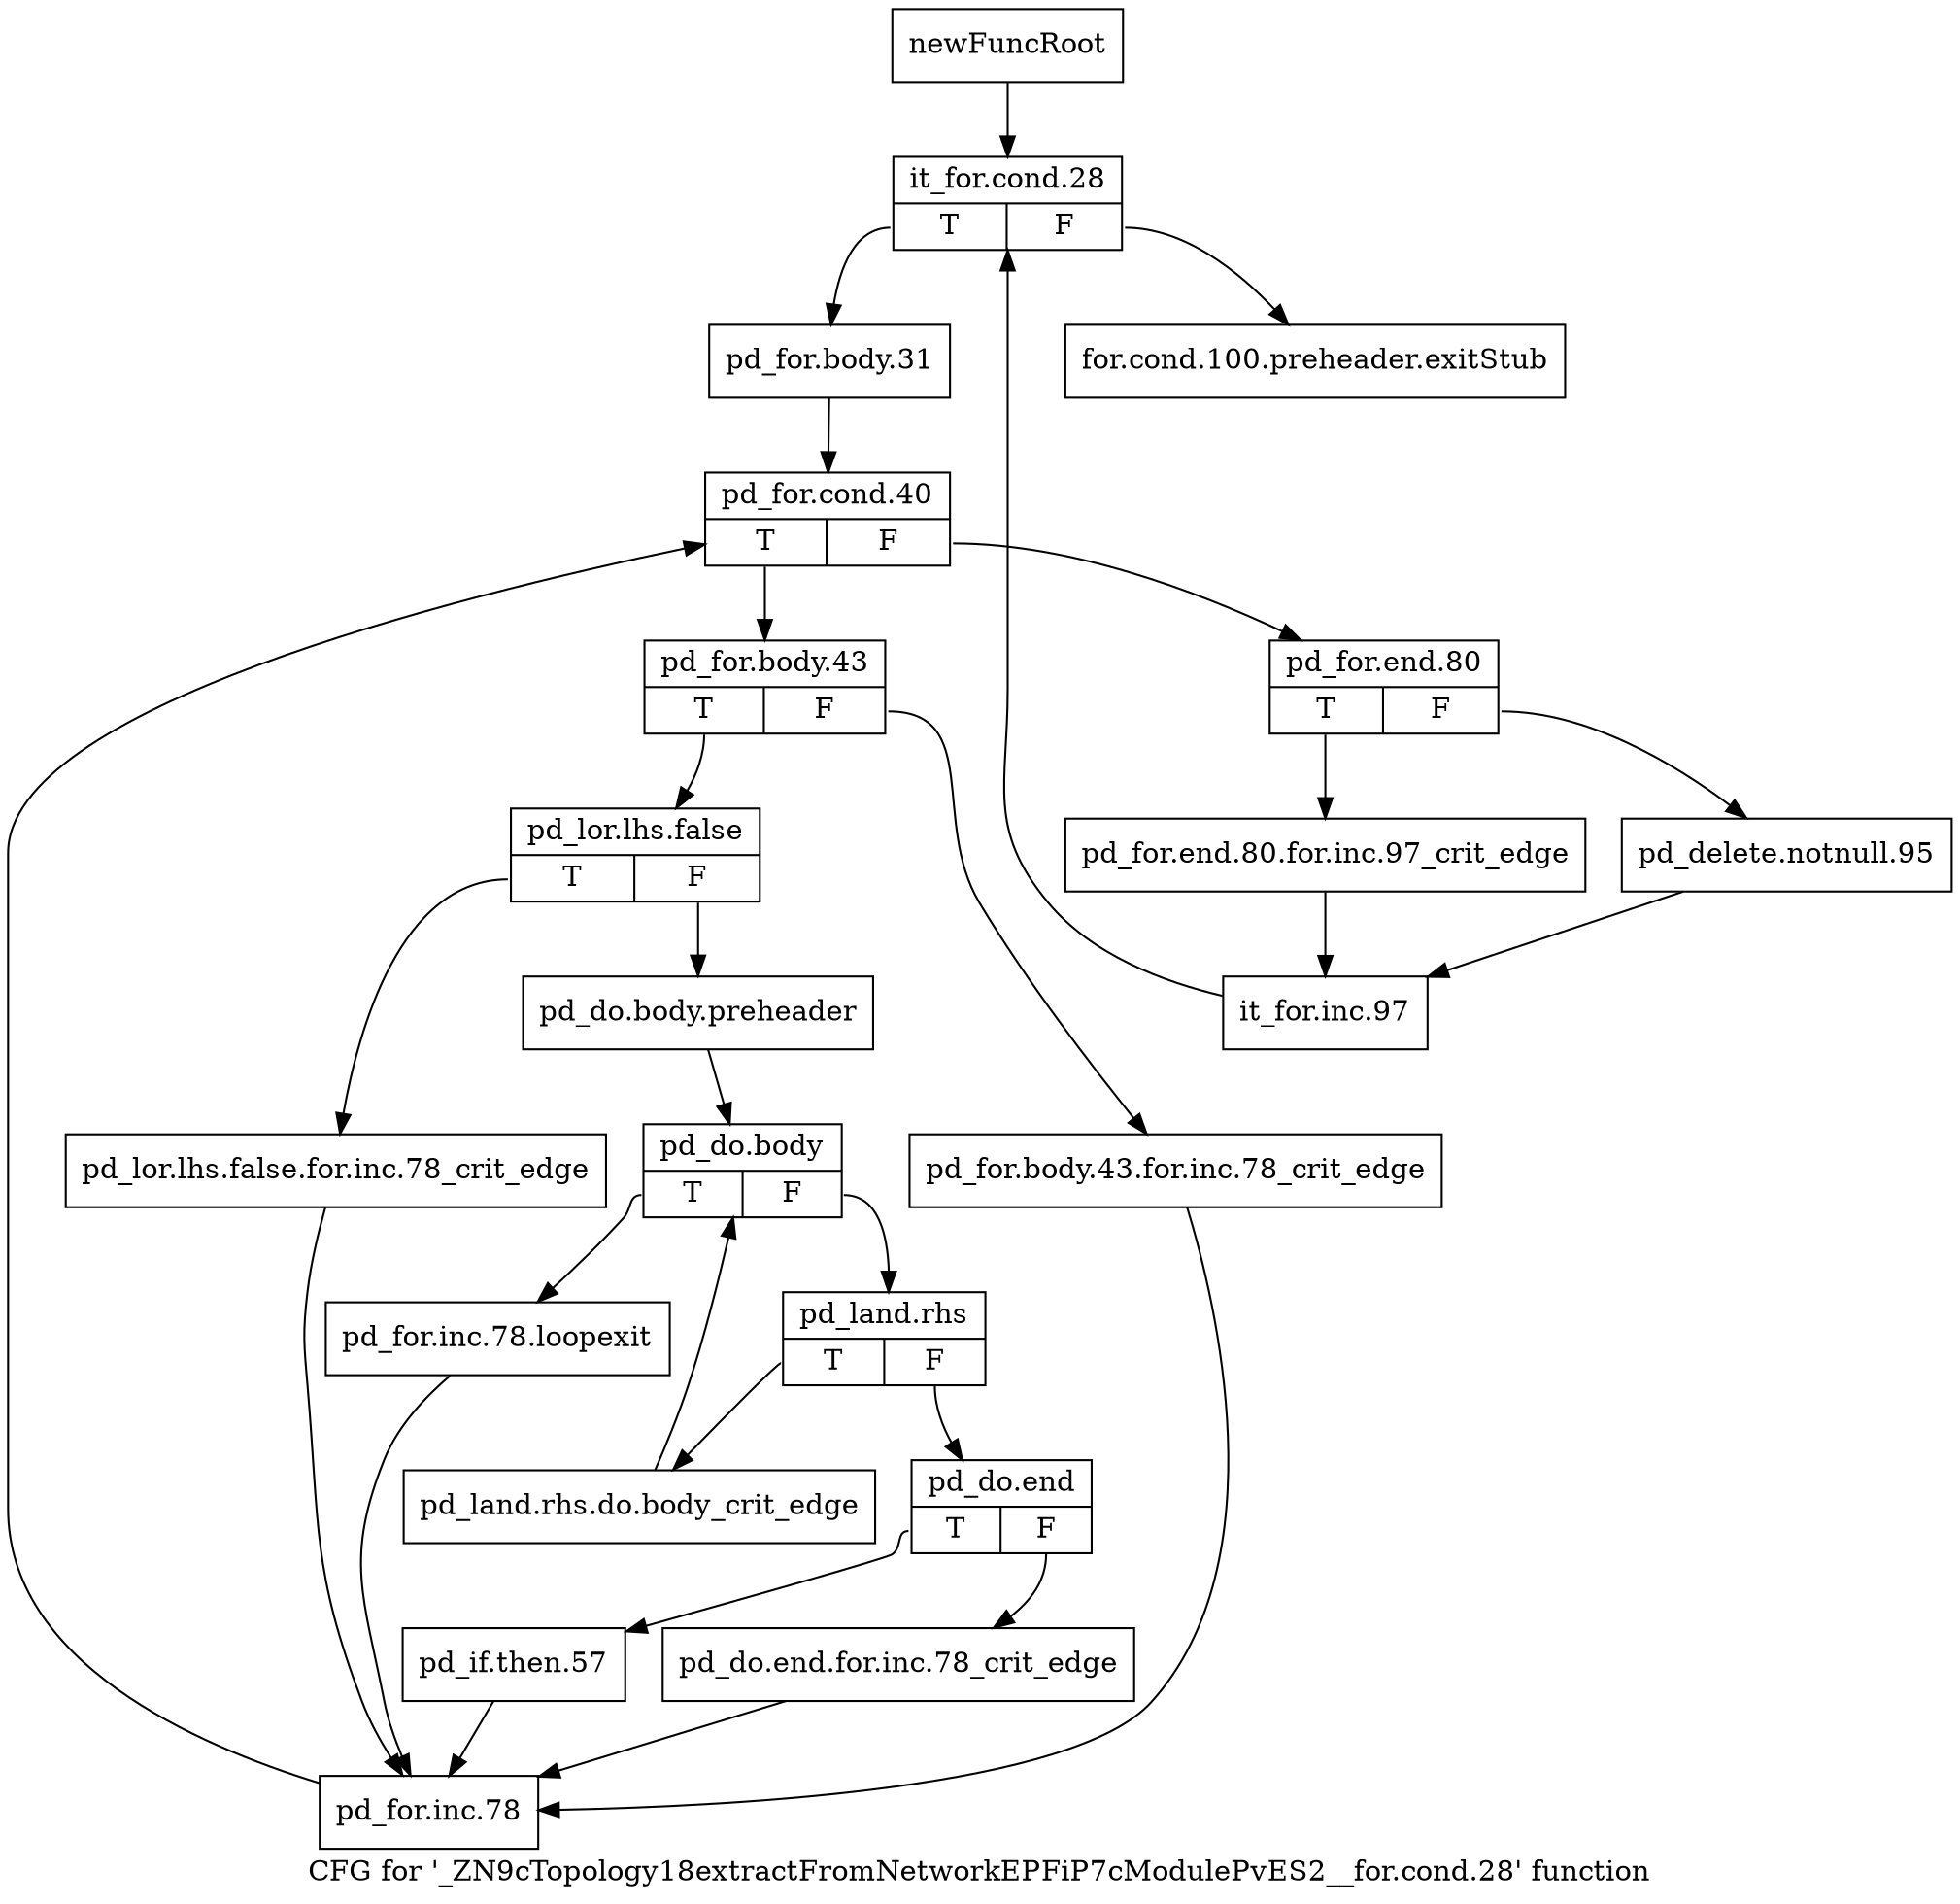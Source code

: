 digraph "CFG for '_ZN9cTopology18extractFromNetworkEPFiP7cModulePvES2__for.cond.28' function" {
	label="CFG for '_ZN9cTopology18extractFromNetworkEPFiP7cModulePvES2__for.cond.28' function";

	Node0x2211310 [shape=record,label="{newFuncRoot}"];
	Node0x2211310 -> Node0x22118d0;
	Node0x2211880 [shape=record,label="{for.cond.100.preheader.exitStub}"];
	Node0x22118d0 [shape=record,label="{it_for.cond.28|{<s0>T|<s1>F}}"];
	Node0x22118d0:s0 -> Node0x2211920;
	Node0x22118d0:s1 -> Node0x2211880;
	Node0x2211920 [shape=record,label="{pd_for.body.31}"];
	Node0x2211920 -> Node0x2211970;
	Node0x2211970 [shape=record,label="{pd_for.cond.40|{<s0>T|<s1>F}}"];
	Node0x2211970:s0 -> Node0x2211b00;
	Node0x2211970:s1 -> Node0x22119c0;
	Node0x22119c0 [shape=record,label="{pd_for.end.80|{<s0>T|<s1>F}}"];
	Node0x22119c0:s0 -> Node0x2211a60;
	Node0x22119c0:s1 -> Node0x2211a10;
	Node0x2211a10 [shape=record,label="{pd_delete.notnull.95}"];
	Node0x2211a10 -> Node0x2211ab0;
	Node0x2211a60 [shape=record,label="{pd_for.end.80.for.inc.97_crit_edge}"];
	Node0x2211a60 -> Node0x2211ab0;
	Node0x2211ab0 [shape=record,label="{it_for.inc.97}"];
	Node0x2211ab0 -> Node0x22118d0;
	Node0x2211b00 [shape=record,label="{pd_for.body.43|{<s0>T|<s1>F}}"];
	Node0x2211b00:s0 -> Node0x2211ba0;
	Node0x2211b00:s1 -> Node0x2211b50;
	Node0x2211b50 [shape=record,label="{pd_for.body.43.for.inc.78_crit_edge}"];
	Node0x2211b50 -> Node0x2211ec0;
	Node0x2211ba0 [shape=record,label="{pd_lor.lhs.false|{<s0>T|<s1>F}}"];
	Node0x2211ba0:s0 -> Node0x2211e70;
	Node0x2211ba0:s1 -> Node0x2211bf0;
	Node0x2211bf0 [shape=record,label="{pd_do.body.preheader}"];
	Node0x2211bf0 -> Node0x2211c40;
	Node0x2211c40 [shape=record,label="{pd_do.body|{<s0>T|<s1>F}}"];
	Node0x2211c40:s0 -> Node0x2211e20;
	Node0x2211c40:s1 -> Node0x2211c90;
	Node0x2211c90 [shape=record,label="{pd_land.rhs|{<s0>T|<s1>F}}"];
	Node0x2211c90:s0 -> Node0x2211dd0;
	Node0x2211c90:s1 -> Node0x2211ce0;
	Node0x2211ce0 [shape=record,label="{pd_do.end|{<s0>T|<s1>F}}"];
	Node0x2211ce0:s0 -> Node0x2211d80;
	Node0x2211ce0:s1 -> Node0x2211d30;
	Node0x2211d30 [shape=record,label="{pd_do.end.for.inc.78_crit_edge}"];
	Node0x2211d30 -> Node0x2211ec0;
	Node0x2211d80 [shape=record,label="{pd_if.then.57}"];
	Node0x2211d80 -> Node0x2211ec0;
	Node0x2211dd0 [shape=record,label="{pd_land.rhs.do.body_crit_edge}"];
	Node0x2211dd0 -> Node0x2211c40;
	Node0x2211e20 [shape=record,label="{pd_for.inc.78.loopexit}"];
	Node0x2211e20 -> Node0x2211ec0;
	Node0x2211e70 [shape=record,label="{pd_lor.lhs.false.for.inc.78_crit_edge}"];
	Node0x2211e70 -> Node0x2211ec0;
	Node0x2211ec0 [shape=record,label="{pd_for.inc.78}"];
	Node0x2211ec0 -> Node0x2211970;
}
